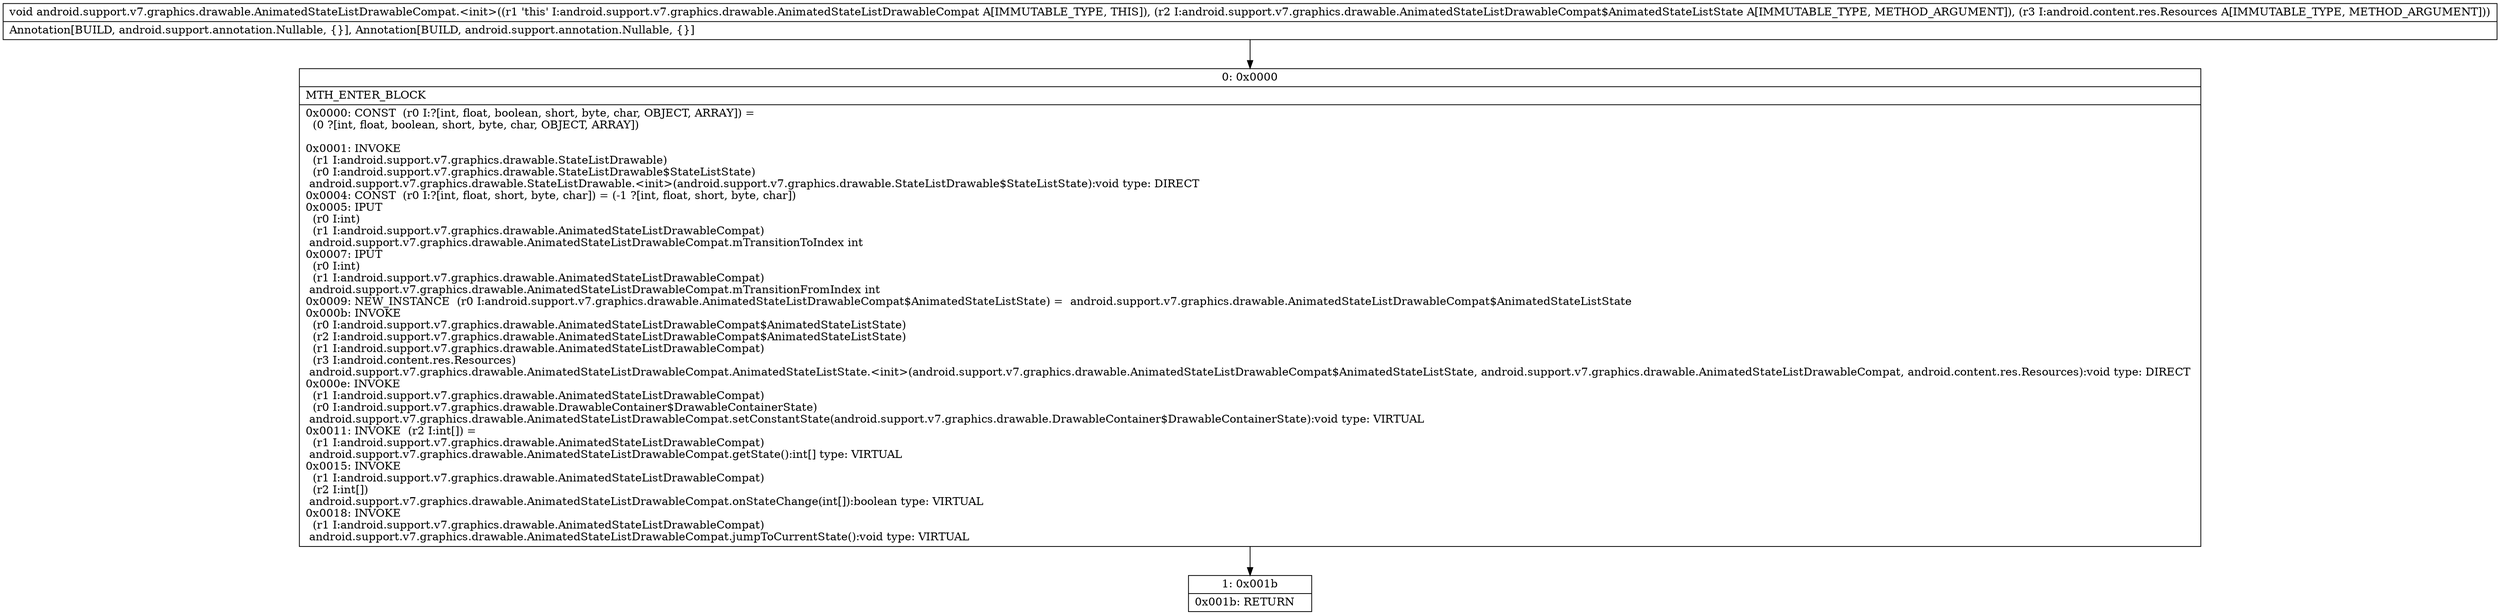 digraph "CFG forandroid.support.v7.graphics.drawable.AnimatedStateListDrawableCompat.\<init\>(Landroid\/support\/v7\/graphics\/drawable\/AnimatedStateListDrawableCompat$AnimatedStateListState;Landroid\/content\/res\/Resources;)V" {
Node_0 [shape=record,label="{0\:\ 0x0000|MTH_ENTER_BLOCK\l|0x0000: CONST  (r0 I:?[int, float, boolean, short, byte, char, OBJECT, ARRAY]) = \l  (0 ?[int, float, boolean, short, byte, char, OBJECT, ARRAY])\l \l0x0001: INVOKE  \l  (r1 I:android.support.v7.graphics.drawable.StateListDrawable)\l  (r0 I:android.support.v7.graphics.drawable.StateListDrawable$StateListState)\l android.support.v7.graphics.drawable.StateListDrawable.\<init\>(android.support.v7.graphics.drawable.StateListDrawable$StateListState):void type: DIRECT \l0x0004: CONST  (r0 I:?[int, float, short, byte, char]) = (\-1 ?[int, float, short, byte, char]) \l0x0005: IPUT  \l  (r0 I:int)\l  (r1 I:android.support.v7.graphics.drawable.AnimatedStateListDrawableCompat)\l android.support.v7.graphics.drawable.AnimatedStateListDrawableCompat.mTransitionToIndex int \l0x0007: IPUT  \l  (r0 I:int)\l  (r1 I:android.support.v7.graphics.drawable.AnimatedStateListDrawableCompat)\l android.support.v7.graphics.drawable.AnimatedStateListDrawableCompat.mTransitionFromIndex int \l0x0009: NEW_INSTANCE  (r0 I:android.support.v7.graphics.drawable.AnimatedStateListDrawableCompat$AnimatedStateListState) =  android.support.v7.graphics.drawable.AnimatedStateListDrawableCompat$AnimatedStateListState \l0x000b: INVOKE  \l  (r0 I:android.support.v7.graphics.drawable.AnimatedStateListDrawableCompat$AnimatedStateListState)\l  (r2 I:android.support.v7.graphics.drawable.AnimatedStateListDrawableCompat$AnimatedStateListState)\l  (r1 I:android.support.v7.graphics.drawable.AnimatedStateListDrawableCompat)\l  (r3 I:android.content.res.Resources)\l android.support.v7.graphics.drawable.AnimatedStateListDrawableCompat.AnimatedStateListState.\<init\>(android.support.v7.graphics.drawable.AnimatedStateListDrawableCompat$AnimatedStateListState, android.support.v7.graphics.drawable.AnimatedStateListDrawableCompat, android.content.res.Resources):void type: DIRECT \l0x000e: INVOKE  \l  (r1 I:android.support.v7.graphics.drawable.AnimatedStateListDrawableCompat)\l  (r0 I:android.support.v7.graphics.drawable.DrawableContainer$DrawableContainerState)\l android.support.v7.graphics.drawable.AnimatedStateListDrawableCompat.setConstantState(android.support.v7.graphics.drawable.DrawableContainer$DrawableContainerState):void type: VIRTUAL \l0x0011: INVOKE  (r2 I:int[]) = \l  (r1 I:android.support.v7.graphics.drawable.AnimatedStateListDrawableCompat)\l android.support.v7.graphics.drawable.AnimatedStateListDrawableCompat.getState():int[] type: VIRTUAL \l0x0015: INVOKE  \l  (r1 I:android.support.v7.graphics.drawable.AnimatedStateListDrawableCompat)\l  (r2 I:int[])\l android.support.v7.graphics.drawable.AnimatedStateListDrawableCompat.onStateChange(int[]):boolean type: VIRTUAL \l0x0018: INVOKE  \l  (r1 I:android.support.v7.graphics.drawable.AnimatedStateListDrawableCompat)\l android.support.v7.graphics.drawable.AnimatedStateListDrawableCompat.jumpToCurrentState():void type: VIRTUAL \l}"];
Node_1 [shape=record,label="{1\:\ 0x001b|0x001b: RETURN   \l}"];
MethodNode[shape=record,label="{void android.support.v7.graphics.drawable.AnimatedStateListDrawableCompat.\<init\>((r1 'this' I:android.support.v7.graphics.drawable.AnimatedStateListDrawableCompat A[IMMUTABLE_TYPE, THIS]), (r2 I:android.support.v7.graphics.drawable.AnimatedStateListDrawableCompat$AnimatedStateListState A[IMMUTABLE_TYPE, METHOD_ARGUMENT]), (r3 I:android.content.res.Resources A[IMMUTABLE_TYPE, METHOD_ARGUMENT]))  | Annotation[BUILD, android.support.annotation.Nullable, \{\}], Annotation[BUILD, android.support.annotation.Nullable, \{\}]\l}"];
MethodNode -> Node_0;
Node_0 -> Node_1;
}

